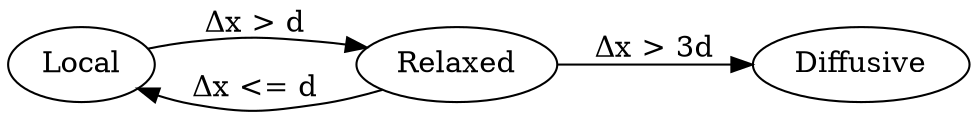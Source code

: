 digraph G {
    rankdir="LR";
    "Local" -> "Relaxed" [label="Δx > d"]
    /* Invisible edge allowing symmetry */
    "Local" -> "Relaxed" [style=invis];
    "Relaxed" -> "Diffusive" [label="Δx > 3d"]
    "Relaxed" -> "Local" [label="Δx <= d"]
}
